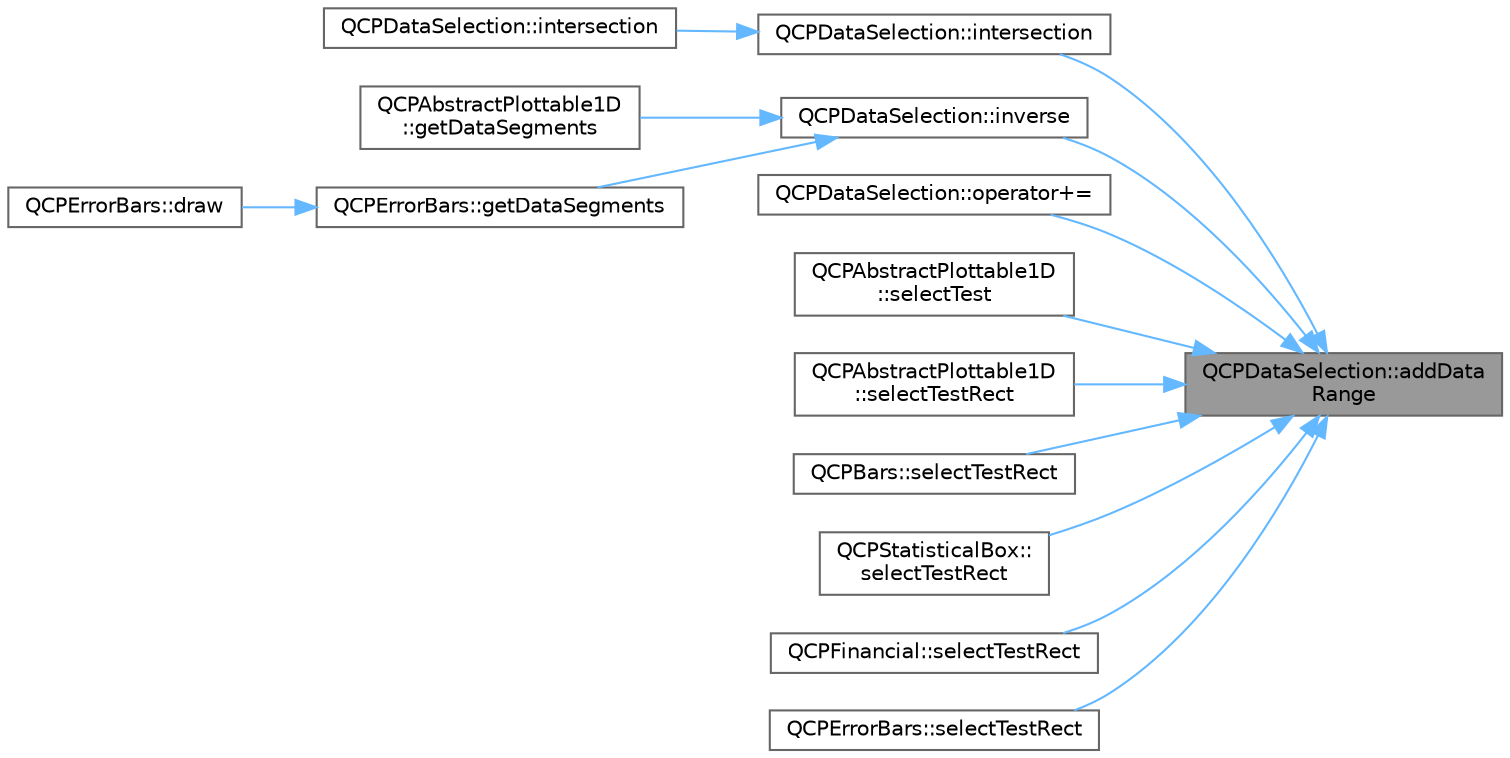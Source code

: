 digraph "QCPDataSelection::addDataRange"
{
 // LATEX_PDF_SIZE
  bgcolor="transparent";
  edge [fontname=Helvetica,fontsize=10,labelfontname=Helvetica,labelfontsize=10];
  node [fontname=Helvetica,fontsize=10,shape=box,height=0.2,width=0.4];
  rankdir="RL";
  Node1 [label="QCPDataSelection::addData\lRange",height=0.2,width=0.4,color="gray40", fillcolor="grey60", style="filled", fontcolor="black",tooltip=" "];
  Node1 -> Node2 [dir="back",color="steelblue1",style="solid"];
  Node2 [label="QCPDataSelection::intersection",height=0.2,width=0.4,color="grey40", fillcolor="white", style="filled",URL="$class_q_c_p_data_selection.html#af5267ced53687561367105ee77b874ab",tooltip=" "];
  Node2 -> Node3 [dir="back",color="steelblue1",style="solid"];
  Node3 [label="QCPDataSelection::intersection",height=0.2,width=0.4,color="grey40", fillcolor="white", style="filled",URL="$class_q_c_p_data_selection.html#af296ec5a948656c1d1ecb7b2970d2a24",tooltip=" "];
  Node1 -> Node4 [dir="back",color="steelblue1",style="solid"];
  Node4 [label="QCPDataSelection::inverse",height=0.2,width=0.4,color="grey40", fillcolor="white", style="filled",URL="$class_q_c_p_data_selection.html#ae8097f4e4ffee7b1b5df27c93eb365db",tooltip=" "];
  Node4 -> Node5 [dir="back",color="steelblue1",style="solid"];
  Node5 [label="QCPAbstractPlottable1D\l::getDataSegments",height=0.2,width=0.4,color="grey40", fillcolor="white", style="filled",URL="$class_q_c_p_abstract_plottable1_d.html#ae890e62ce403c54f575c73b9529f1af8",tooltip=" "];
  Node4 -> Node6 [dir="back",color="steelblue1",style="solid"];
  Node6 [label="QCPErrorBars::getDataSegments",height=0.2,width=0.4,color="grey40", fillcolor="white", style="filled",URL="$class_q_c_p_error_bars.html#a243e0bb2563fc2e9f08efd77e7175abf",tooltip=" "];
  Node6 -> Node7 [dir="back",color="steelblue1",style="solid"];
  Node7 [label="QCPErrorBars::draw",height=0.2,width=0.4,color="grey40", fillcolor="white", style="filled",URL="$class_q_c_p_error_bars.html#a801e85931372abf2a1034bfb2eac5cd2",tooltip=" "];
  Node1 -> Node8 [dir="back",color="steelblue1",style="solid"];
  Node8 [label="QCPDataSelection::operator+=",height=0.2,width=0.4,color="grey40", fillcolor="white", style="filled",URL="$class_q_c_p_data_selection.html#a17058640d4e6f49984a0e7e42043df1b",tooltip=" "];
  Node1 -> Node9 [dir="back",color="steelblue1",style="solid"];
  Node9 [label="QCPAbstractPlottable1D\l::selectTest",height=0.2,width=0.4,color="grey40", fillcolor="white", style="filled",URL="$class_q_c_p_abstract_plottable1_d.html#a4611b43bcb6441b2154eb4f4e0a33db2",tooltip=" "];
  Node1 -> Node10 [dir="back",color="steelblue1",style="solid"];
  Node10 [label="QCPAbstractPlottable1D\l::selectTestRect",height=0.2,width=0.4,color="grey40", fillcolor="white", style="filled",URL="$class_q_c_p_abstract_plottable1_d.html#a22377bf6e57ab7eedbc9e489250c6ded",tooltip=" "];
  Node1 -> Node11 [dir="back",color="steelblue1",style="solid"];
  Node11 [label="QCPBars::selectTestRect",height=0.2,width=0.4,color="grey40", fillcolor="white", style="filled",URL="$class_q_c_p_bars.html#ab03bb6125c3e983b89d694f75ce6b3d5",tooltip=" "];
  Node1 -> Node12 [dir="back",color="steelblue1",style="solid"];
  Node12 [label="QCPStatisticalBox::\lselectTestRect",height=0.2,width=0.4,color="grey40", fillcolor="white", style="filled",URL="$class_q_c_p_statistical_box.html#a42febad6ad5e924a151434cc434b4ffc",tooltip=" "];
  Node1 -> Node13 [dir="back",color="steelblue1",style="solid"];
  Node13 [label="QCPFinancial::selectTestRect",height=0.2,width=0.4,color="grey40", fillcolor="white", style="filled",URL="$class_q_c_p_financial.html#a3c5beb1ab028a1dba845fc9dcffc7cf4",tooltip=" "];
  Node1 -> Node14 [dir="back",color="steelblue1",style="solid"];
  Node14 [label="QCPErrorBars::selectTestRect",height=0.2,width=0.4,color="grey40", fillcolor="white", style="filled",URL="$class_q_c_p_error_bars.html#ad7c727736599dfb173f0952082e1a5b6",tooltip=" "];
}
